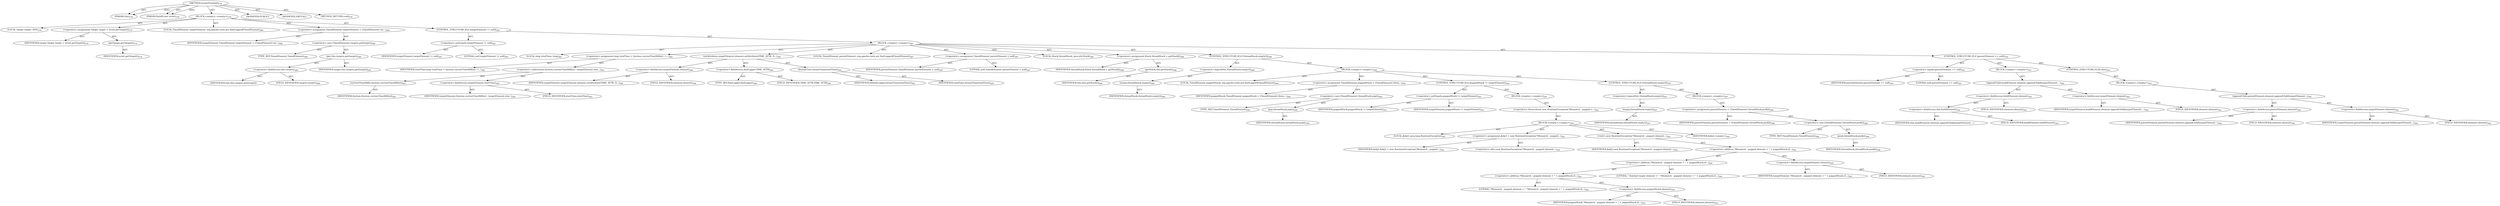digraph "targetFinished" {  
"111669149703" [label = <(METHOD,targetFinished)<SUB>278</SUB>> ]
"115964116993" [label = <(PARAM,this)<SUB>278</SUB>> ]
"115964117006" [label = <(PARAM,BuildEvent event)<SUB>278</SUB>> ]
"25769803800" [label = <(BLOCK,&lt;empty&gt;,&lt;empty&gt;)<SUB>278</SUB>> ]
"94489280526" [label = <(LOCAL,Target target: ANY)<SUB>279</SUB>> ]
"30064771223" [label = <(&lt;operator&gt;.assignment,Target target = event.getTarget())<SUB>279</SUB>> ]
"68719476843" [label = <(IDENTIFIER,target,Target target = event.getTarget())<SUB>279</SUB>> ]
"30064771224" [label = <(getTarget,getTarget())<SUB>279</SUB>> ]
"68719476844" [label = <(IDENTIFIER,event,getTarget())<SUB>279</SUB>> ]
"94489280527" [label = <(LOCAL,TimedElement targetElement: org.apache.tools.ant.XmlLogger$TimedElement)<SUB>280</SUB>> ]
"30064771225" [label = <(&lt;operator&gt;.assignment,TimedElement targetElement = (TimedElement) tar...)<SUB>280</SUB>> ]
"68719476845" [label = <(IDENTIFIER,targetElement,TimedElement targetElement = (TimedElement) tar...)<SUB>280</SUB>> ]
"30064771226" [label = <(&lt;operator&gt;.cast,(TimedElement) targets.get(target))<SUB>280</SUB>> ]
"180388626440" [label = <(TYPE_REF,TimedElement,TimedElement)<SUB>280</SUB>> ]
"30064771227" [label = <(get,this.targets.get(target))<SUB>280</SUB>> ]
"30064771228" [label = <(&lt;operator&gt;.fieldAccess,this.targets)<SUB>280</SUB>> ]
"68719476846" [label = <(IDENTIFIER,this,this.targets.get(target))> ]
"55834574893" [label = <(FIELD_IDENTIFIER,targets,targets)<SUB>280</SUB>> ]
"68719476847" [label = <(IDENTIFIER,target,this.targets.get(target))<SUB>280</SUB>> ]
"47244640270" [label = <(CONTROL_STRUCTURE,IF,if (targetElement != null))<SUB>281</SUB>> ]
"30064771229" [label = <(&lt;operator&gt;.notEquals,targetElement != null)<SUB>281</SUB>> ]
"68719476848" [label = <(IDENTIFIER,targetElement,targetElement != null)<SUB>281</SUB>> ]
"90194313237" [label = <(LITERAL,null,targetElement != null)<SUB>281</SUB>> ]
"25769803801" [label = <(BLOCK,&lt;empty&gt;,&lt;empty&gt;)<SUB>281</SUB>> ]
"94489280528" [label = <(LOCAL,long totalTime: long)<SUB>282</SUB>> ]
"30064771230" [label = <(&lt;operator&gt;.assignment,long totalTime = System.currentTimeMillis() - t...)<SUB>282</SUB>> ]
"68719476849" [label = <(IDENTIFIER,totalTime,long totalTime = System.currentTimeMillis() - t...)<SUB>282</SUB>> ]
"30064771231" [label = <(&lt;operator&gt;.subtraction,System.currentTimeMillis() - targetElement.star...)<SUB>283</SUB>> ]
"30064771232" [label = <(currentTimeMillis,System.currentTimeMillis())<SUB>283</SUB>> ]
"68719476850" [label = <(IDENTIFIER,System,System.currentTimeMillis())<SUB>283</SUB>> ]
"30064771233" [label = <(&lt;operator&gt;.fieldAccess,targetElement.startTime)<SUB>283</SUB>> ]
"68719476851" [label = <(IDENTIFIER,targetElement,System.currentTimeMillis() - targetElement.star...)<SUB>283</SUB>> ]
"55834574894" [label = <(FIELD_IDENTIFIER,startTime,startTime)<SUB>283</SUB>> ]
"30064771234" [label = <(setAttribute,targetElement.element.setAttribute(TIME_ATTR, D...)<SUB>284</SUB>> ]
"30064771235" [label = <(&lt;operator&gt;.fieldAccess,targetElement.element)<SUB>284</SUB>> ]
"68719476852" [label = <(IDENTIFIER,targetElement,targetElement.element.setAttribute(TIME_ATTR, D...)<SUB>284</SUB>> ]
"55834574895" [label = <(FIELD_IDENTIFIER,element,element)<SUB>284</SUB>> ]
"30064771236" [label = <(&lt;operator&gt;.fieldAccess,XmlLogger.TIME_ATTR)<SUB>284</SUB>> ]
"180388626441" [label = <(TYPE_REF,XmlLogger,XmlLogger)<SUB>284</SUB>> ]
"55834574896" [label = <(FIELD_IDENTIFIER,TIME_ATTR,TIME_ATTR)<SUB>284</SUB>> ]
"30064771237" [label = <(formatTime,formatTime(totalTime))<SUB>285</SUB>> ]
"68719476853" [label = <(IDENTIFIER,DefaultLogger,formatTime(totalTime))<SUB>285</SUB>> ]
"68719476854" [label = <(IDENTIFIER,totalTime,formatTime(totalTime))<SUB>285</SUB>> ]
"94489280529" [label = <(LOCAL,TimedElement parentElement: org.apache.tools.ant.XmlLogger$TimedElement)<SUB>287</SUB>> ]
"30064771238" [label = <(&lt;operator&gt;.assignment,TimedElement parentElement = null)<SUB>287</SUB>> ]
"68719476855" [label = <(IDENTIFIER,parentElement,TimedElement parentElement = null)<SUB>287</SUB>> ]
"90194313238" [label = <(LITERAL,null,TimedElement parentElement = null)<SUB>287</SUB>> ]
"94489280530" [label = <(LOCAL,Stack threadStack: java.util.Stack)<SUB>288</SUB>> ]
"30064771239" [label = <(&lt;operator&gt;.assignment,Stack threadStack = getStack())<SUB>288</SUB>> ]
"68719476856" [label = <(IDENTIFIER,threadStack,Stack threadStack = getStack())<SUB>288</SUB>> ]
"30064771240" [label = <(getStack,this.getStack())<SUB>288</SUB>> ]
"68719476737" [label = <(IDENTIFIER,this,this.getStack())<SUB>288</SUB>> ]
"47244640271" [label = <(CONTROL_STRUCTURE,IF,if (!threadStack.empty()))<SUB>289</SUB>> ]
"30064771241" [label = <(&lt;operator&gt;.logicalNot,!threadStack.empty())<SUB>289</SUB>> ]
"30064771242" [label = <(empty,threadStack.empty())<SUB>289</SUB>> ]
"68719476857" [label = <(IDENTIFIER,threadStack,threadStack.empty())<SUB>289</SUB>> ]
"25769803802" [label = <(BLOCK,&lt;empty&gt;,&lt;empty&gt;)<SUB>289</SUB>> ]
"94489280531" [label = <(LOCAL,TimedElement poppedStack: org.apache.tools.ant.XmlLogger$TimedElement)<SUB>290</SUB>> ]
"30064771243" [label = <(&lt;operator&gt;.assignment,TimedElement poppedStack = (TimedElement) threa...)<SUB>290</SUB>> ]
"68719476858" [label = <(IDENTIFIER,poppedStack,TimedElement poppedStack = (TimedElement) threa...)<SUB>290</SUB>> ]
"30064771244" [label = <(&lt;operator&gt;.cast,(TimedElement) threadStack.pop())<SUB>290</SUB>> ]
"180388626442" [label = <(TYPE_REF,TimedElement,TimedElement)<SUB>290</SUB>> ]
"30064771245" [label = <(pop,threadStack.pop())<SUB>290</SUB>> ]
"68719476859" [label = <(IDENTIFIER,threadStack,threadStack.pop())<SUB>290</SUB>> ]
"47244640272" [label = <(CONTROL_STRUCTURE,IF,if (poppedStack != targetElement))<SUB>291</SUB>> ]
"30064771246" [label = <(&lt;operator&gt;.notEquals,poppedStack != targetElement)<SUB>291</SUB>> ]
"68719476860" [label = <(IDENTIFIER,poppedStack,poppedStack != targetElement)<SUB>291</SUB>> ]
"68719476861" [label = <(IDENTIFIER,targetElement,poppedStack != targetElement)<SUB>291</SUB>> ]
"25769803803" [label = <(BLOCK,&lt;empty&gt;,&lt;empty&gt;)<SUB>291</SUB>> ]
"30064771247" [label = <(&lt;operator&gt;.throw,throw new RuntimeException(&quot;Mismatch - popped e...)<SUB>292</SUB>> ]
"25769803804" [label = <(BLOCK,&lt;empty&gt;,&lt;empty&gt;)<SUB>292</SUB>> ]
"94489280532" [label = <(LOCAL,$obj3: java.lang.RuntimeException)<SUB>292</SUB>> ]
"30064771248" [label = <(&lt;operator&gt;.assignment,$obj3 = new RuntimeException(&quot;Mismatch - popped...)<SUB>292</SUB>> ]
"68719476862" [label = <(IDENTIFIER,$obj3,$obj3 = new RuntimeException(&quot;Mismatch - popped...)<SUB>292</SUB>> ]
"30064771249" [label = <(&lt;operator&gt;.alloc,new RuntimeException(&quot;Mismatch - popped element...)<SUB>292</SUB>> ]
"30064771250" [label = <(&lt;init&gt;,new RuntimeException(&quot;Mismatch - popped element...)<SUB>292</SUB>> ]
"68719476863" [label = <(IDENTIFIER,$obj3,new RuntimeException(&quot;Mismatch - popped element...)<SUB>292</SUB>> ]
"30064771251" [label = <(&lt;operator&gt;.addition,&quot;Mismatch - popped element = &quot; + poppedStack.el...)<SUB>292</SUB>> ]
"30064771252" [label = <(&lt;operator&gt;.addition,&quot;Mismatch - popped element = &quot; + poppedStack.el...)<SUB>292</SUB>> ]
"30064771253" [label = <(&lt;operator&gt;.addition,&quot;Mismatch - popped element = &quot; + poppedStack.el...)<SUB>292</SUB>> ]
"90194313239" [label = <(LITERAL,&quot;Mismatch - popped element = &quot;,&quot;Mismatch - popped element = &quot; + poppedStack.el...)<SUB>292</SUB>> ]
"30064771254" [label = <(&lt;operator&gt;.fieldAccess,poppedStack.element)<SUB>293</SUB>> ]
"68719476864" [label = <(IDENTIFIER,poppedStack,&quot;Mismatch - popped element = &quot; + poppedStack.el...)<SUB>293</SUB>> ]
"55834574897" [label = <(FIELD_IDENTIFIER,element,element)<SUB>293</SUB>> ]
"90194313240" [label = <(LITERAL,&quot; finished target element = &quot;,&quot;Mismatch - popped element = &quot; + poppedStack.el...)<SUB>294</SUB>> ]
"30064771255" [label = <(&lt;operator&gt;.fieldAccess,targetElement.element)<SUB>295</SUB>> ]
"68719476865" [label = <(IDENTIFIER,targetElement,&quot;Mismatch - popped element = &quot; + poppedStack.el...)<SUB>295</SUB>> ]
"55834574898" [label = <(FIELD_IDENTIFIER,element,element)<SUB>295</SUB>> ]
"68719476866" [label = <(IDENTIFIER,$obj3,&lt;empty&gt;)<SUB>292</SUB>> ]
"47244640273" [label = <(CONTROL_STRUCTURE,IF,if (!threadStack.empty()))<SUB>297</SUB>> ]
"30064771256" [label = <(&lt;operator&gt;.logicalNot,!threadStack.empty())<SUB>297</SUB>> ]
"30064771257" [label = <(empty,threadStack.empty())<SUB>297</SUB>> ]
"68719476867" [label = <(IDENTIFIER,threadStack,threadStack.empty())<SUB>297</SUB>> ]
"25769803805" [label = <(BLOCK,&lt;empty&gt;,&lt;empty&gt;)<SUB>297</SUB>> ]
"30064771258" [label = <(&lt;operator&gt;.assignment,parentElement = (TimedElement) threadStack.peek())<SUB>298</SUB>> ]
"68719476868" [label = <(IDENTIFIER,parentElement,parentElement = (TimedElement) threadStack.peek())<SUB>298</SUB>> ]
"30064771259" [label = <(&lt;operator&gt;.cast,(TimedElement) threadStack.peek())<SUB>298</SUB>> ]
"180388626443" [label = <(TYPE_REF,TimedElement,TimedElement)<SUB>298</SUB>> ]
"30064771260" [label = <(peek,threadStack.peek())<SUB>298</SUB>> ]
"68719476869" [label = <(IDENTIFIER,threadStack,threadStack.peek())<SUB>298</SUB>> ]
"47244640274" [label = <(CONTROL_STRUCTURE,IF,if (parentElement == null))<SUB>301</SUB>> ]
"30064771261" [label = <(&lt;operator&gt;.equals,parentElement == null)<SUB>301</SUB>> ]
"68719476870" [label = <(IDENTIFIER,parentElement,parentElement == null)<SUB>301</SUB>> ]
"90194313241" [label = <(LITERAL,null,parentElement == null)<SUB>301</SUB>> ]
"25769803806" [label = <(BLOCK,&lt;empty&gt;,&lt;empty&gt;)<SUB>301</SUB>> ]
"30064771262" [label = <(appendChild,buildElement.element.appendChild(targetElement....)<SUB>302</SUB>> ]
"30064771263" [label = <(&lt;operator&gt;.fieldAccess,buildElement.element)<SUB>302</SUB>> ]
"30064771264" [label = <(&lt;operator&gt;.fieldAccess,this.buildElement)<SUB>302</SUB>> ]
"68719476871" [label = <(IDENTIFIER,this,buildElement.element.appendChild(targetElement....)> ]
"55834574899" [label = <(FIELD_IDENTIFIER,buildElement,buildElement)<SUB>302</SUB>> ]
"55834574900" [label = <(FIELD_IDENTIFIER,element,element)<SUB>302</SUB>> ]
"30064771265" [label = <(&lt;operator&gt;.fieldAccess,targetElement.element)<SUB>302</SUB>> ]
"68719476872" [label = <(IDENTIFIER,targetElement,buildElement.element.appendChild(targetElement....)<SUB>302</SUB>> ]
"55834574901" [label = <(FIELD_IDENTIFIER,element,element)<SUB>302</SUB>> ]
"47244640275" [label = <(CONTROL_STRUCTURE,ELSE,else)<SUB>303</SUB>> ]
"25769803807" [label = <(BLOCK,&lt;empty&gt;,&lt;empty&gt;)<SUB>303</SUB>> ]
"30064771266" [label = <(appendChild,parentElement.element.appendChild(targetElement...)<SUB>304</SUB>> ]
"30064771267" [label = <(&lt;operator&gt;.fieldAccess,parentElement.element)<SUB>304</SUB>> ]
"68719476873" [label = <(IDENTIFIER,parentElement,parentElement.element.appendChild(targetElement...)<SUB>304</SUB>> ]
"55834574902" [label = <(FIELD_IDENTIFIER,element,element)<SUB>304</SUB>> ]
"30064771268" [label = <(&lt;operator&gt;.fieldAccess,targetElement.element)<SUB>304</SUB>> ]
"68719476874" [label = <(IDENTIFIER,targetElement,parentElement.element.appendChild(targetElement...)<SUB>304</SUB>> ]
"55834574903" [label = <(FIELD_IDENTIFIER,element,element)<SUB>304</SUB>> ]
"133143986222" [label = <(MODIFIER,PUBLIC)> ]
"133143986223" [label = <(MODIFIER,VIRTUAL)> ]
"128849018887" [label = <(METHOD_RETURN,void)<SUB>278</SUB>> ]
  "111669149703" -> "115964116993"  [ label = "AST: "] 
  "111669149703" -> "115964117006"  [ label = "AST: "] 
  "111669149703" -> "25769803800"  [ label = "AST: "] 
  "111669149703" -> "133143986222"  [ label = "AST: "] 
  "111669149703" -> "133143986223"  [ label = "AST: "] 
  "111669149703" -> "128849018887"  [ label = "AST: "] 
  "25769803800" -> "94489280526"  [ label = "AST: "] 
  "25769803800" -> "30064771223"  [ label = "AST: "] 
  "25769803800" -> "94489280527"  [ label = "AST: "] 
  "25769803800" -> "30064771225"  [ label = "AST: "] 
  "25769803800" -> "47244640270"  [ label = "AST: "] 
  "30064771223" -> "68719476843"  [ label = "AST: "] 
  "30064771223" -> "30064771224"  [ label = "AST: "] 
  "30064771224" -> "68719476844"  [ label = "AST: "] 
  "30064771225" -> "68719476845"  [ label = "AST: "] 
  "30064771225" -> "30064771226"  [ label = "AST: "] 
  "30064771226" -> "180388626440"  [ label = "AST: "] 
  "30064771226" -> "30064771227"  [ label = "AST: "] 
  "30064771227" -> "30064771228"  [ label = "AST: "] 
  "30064771227" -> "68719476847"  [ label = "AST: "] 
  "30064771228" -> "68719476846"  [ label = "AST: "] 
  "30064771228" -> "55834574893"  [ label = "AST: "] 
  "47244640270" -> "30064771229"  [ label = "AST: "] 
  "47244640270" -> "25769803801"  [ label = "AST: "] 
  "30064771229" -> "68719476848"  [ label = "AST: "] 
  "30064771229" -> "90194313237"  [ label = "AST: "] 
  "25769803801" -> "94489280528"  [ label = "AST: "] 
  "25769803801" -> "30064771230"  [ label = "AST: "] 
  "25769803801" -> "30064771234"  [ label = "AST: "] 
  "25769803801" -> "94489280529"  [ label = "AST: "] 
  "25769803801" -> "30064771238"  [ label = "AST: "] 
  "25769803801" -> "94489280530"  [ label = "AST: "] 
  "25769803801" -> "30064771239"  [ label = "AST: "] 
  "25769803801" -> "47244640271"  [ label = "AST: "] 
  "25769803801" -> "47244640274"  [ label = "AST: "] 
  "30064771230" -> "68719476849"  [ label = "AST: "] 
  "30064771230" -> "30064771231"  [ label = "AST: "] 
  "30064771231" -> "30064771232"  [ label = "AST: "] 
  "30064771231" -> "30064771233"  [ label = "AST: "] 
  "30064771232" -> "68719476850"  [ label = "AST: "] 
  "30064771233" -> "68719476851"  [ label = "AST: "] 
  "30064771233" -> "55834574894"  [ label = "AST: "] 
  "30064771234" -> "30064771235"  [ label = "AST: "] 
  "30064771234" -> "30064771236"  [ label = "AST: "] 
  "30064771234" -> "30064771237"  [ label = "AST: "] 
  "30064771235" -> "68719476852"  [ label = "AST: "] 
  "30064771235" -> "55834574895"  [ label = "AST: "] 
  "30064771236" -> "180388626441"  [ label = "AST: "] 
  "30064771236" -> "55834574896"  [ label = "AST: "] 
  "30064771237" -> "68719476853"  [ label = "AST: "] 
  "30064771237" -> "68719476854"  [ label = "AST: "] 
  "30064771238" -> "68719476855"  [ label = "AST: "] 
  "30064771238" -> "90194313238"  [ label = "AST: "] 
  "30064771239" -> "68719476856"  [ label = "AST: "] 
  "30064771239" -> "30064771240"  [ label = "AST: "] 
  "30064771240" -> "68719476737"  [ label = "AST: "] 
  "47244640271" -> "30064771241"  [ label = "AST: "] 
  "47244640271" -> "25769803802"  [ label = "AST: "] 
  "30064771241" -> "30064771242"  [ label = "AST: "] 
  "30064771242" -> "68719476857"  [ label = "AST: "] 
  "25769803802" -> "94489280531"  [ label = "AST: "] 
  "25769803802" -> "30064771243"  [ label = "AST: "] 
  "25769803802" -> "47244640272"  [ label = "AST: "] 
  "25769803802" -> "47244640273"  [ label = "AST: "] 
  "30064771243" -> "68719476858"  [ label = "AST: "] 
  "30064771243" -> "30064771244"  [ label = "AST: "] 
  "30064771244" -> "180388626442"  [ label = "AST: "] 
  "30064771244" -> "30064771245"  [ label = "AST: "] 
  "30064771245" -> "68719476859"  [ label = "AST: "] 
  "47244640272" -> "30064771246"  [ label = "AST: "] 
  "47244640272" -> "25769803803"  [ label = "AST: "] 
  "30064771246" -> "68719476860"  [ label = "AST: "] 
  "30064771246" -> "68719476861"  [ label = "AST: "] 
  "25769803803" -> "30064771247"  [ label = "AST: "] 
  "30064771247" -> "25769803804"  [ label = "AST: "] 
  "25769803804" -> "94489280532"  [ label = "AST: "] 
  "25769803804" -> "30064771248"  [ label = "AST: "] 
  "25769803804" -> "30064771250"  [ label = "AST: "] 
  "25769803804" -> "68719476866"  [ label = "AST: "] 
  "30064771248" -> "68719476862"  [ label = "AST: "] 
  "30064771248" -> "30064771249"  [ label = "AST: "] 
  "30064771250" -> "68719476863"  [ label = "AST: "] 
  "30064771250" -> "30064771251"  [ label = "AST: "] 
  "30064771251" -> "30064771252"  [ label = "AST: "] 
  "30064771251" -> "30064771255"  [ label = "AST: "] 
  "30064771252" -> "30064771253"  [ label = "AST: "] 
  "30064771252" -> "90194313240"  [ label = "AST: "] 
  "30064771253" -> "90194313239"  [ label = "AST: "] 
  "30064771253" -> "30064771254"  [ label = "AST: "] 
  "30064771254" -> "68719476864"  [ label = "AST: "] 
  "30064771254" -> "55834574897"  [ label = "AST: "] 
  "30064771255" -> "68719476865"  [ label = "AST: "] 
  "30064771255" -> "55834574898"  [ label = "AST: "] 
  "47244640273" -> "30064771256"  [ label = "AST: "] 
  "47244640273" -> "25769803805"  [ label = "AST: "] 
  "30064771256" -> "30064771257"  [ label = "AST: "] 
  "30064771257" -> "68719476867"  [ label = "AST: "] 
  "25769803805" -> "30064771258"  [ label = "AST: "] 
  "30064771258" -> "68719476868"  [ label = "AST: "] 
  "30064771258" -> "30064771259"  [ label = "AST: "] 
  "30064771259" -> "180388626443"  [ label = "AST: "] 
  "30064771259" -> "30064771260"  [ label = "AST: "] 
  "30064771260" -> "68719476869"  [ label = "AST: "] 
  "47244640274" -> "30064771261"  [ label = "AST: "] 
  "47244640274" -> "25769803806"  [ label = "AST: "] 
  "47244640274" -> "47244640275"  [ label = "AST: "] 
  "30064771261" -> "68719476870"  [ label = "AST: "] 
  "30064771261" -> "90194313241"  [ label = "AST: "] 
  "25769803806" -> "30064771262"  [ label = "AST: "] 
  "30064771262" -> "30064771263"  [ label = "AST: "] 
  "30064771262" -> "30064771265"  [ label = "AST: "] 
  "30064771263" -> "30064771264"  [ label = "AST: "] 
  "30064771263" -> "55834574900"  [ label = "AST: "] 
  "30064771264" -> "68719476871"  [ label = "AST: "] 
  "30064771264" -> "55834574899"  [ label = "AST: "] 
  "30064771265" -> "68719476872"  [ label = "AST: "] 
  "30064771265" -> "55834574901"  [ label = "AST: "] 
  "47244640275" -> "25769803807"  [ label = "AST: "] 
  "25769803807" -> "30064771266"  [ label = "AST: "] 
  "30064771266" -> "30064771267"  [ label = "AST: "] 
  "30064771266" -> "30064771268"  [ label = "AST: "] 
  "30064771267" -> "68719476873"  [ label = "AST: "] 
  "30064771267" -> "55834574902"  [ label = "AST: "] 
  "30064771268" -> "68719476874"  [ label = "AST: "] 
  "30064771268" -> "55834574903"  [ label = "AST: "] 
  "111669149703" -> "115964116993"  [ label = "DDG: "] 
  "111669149703" -> "115964117006"  [ label = "DDG: "] 
}
